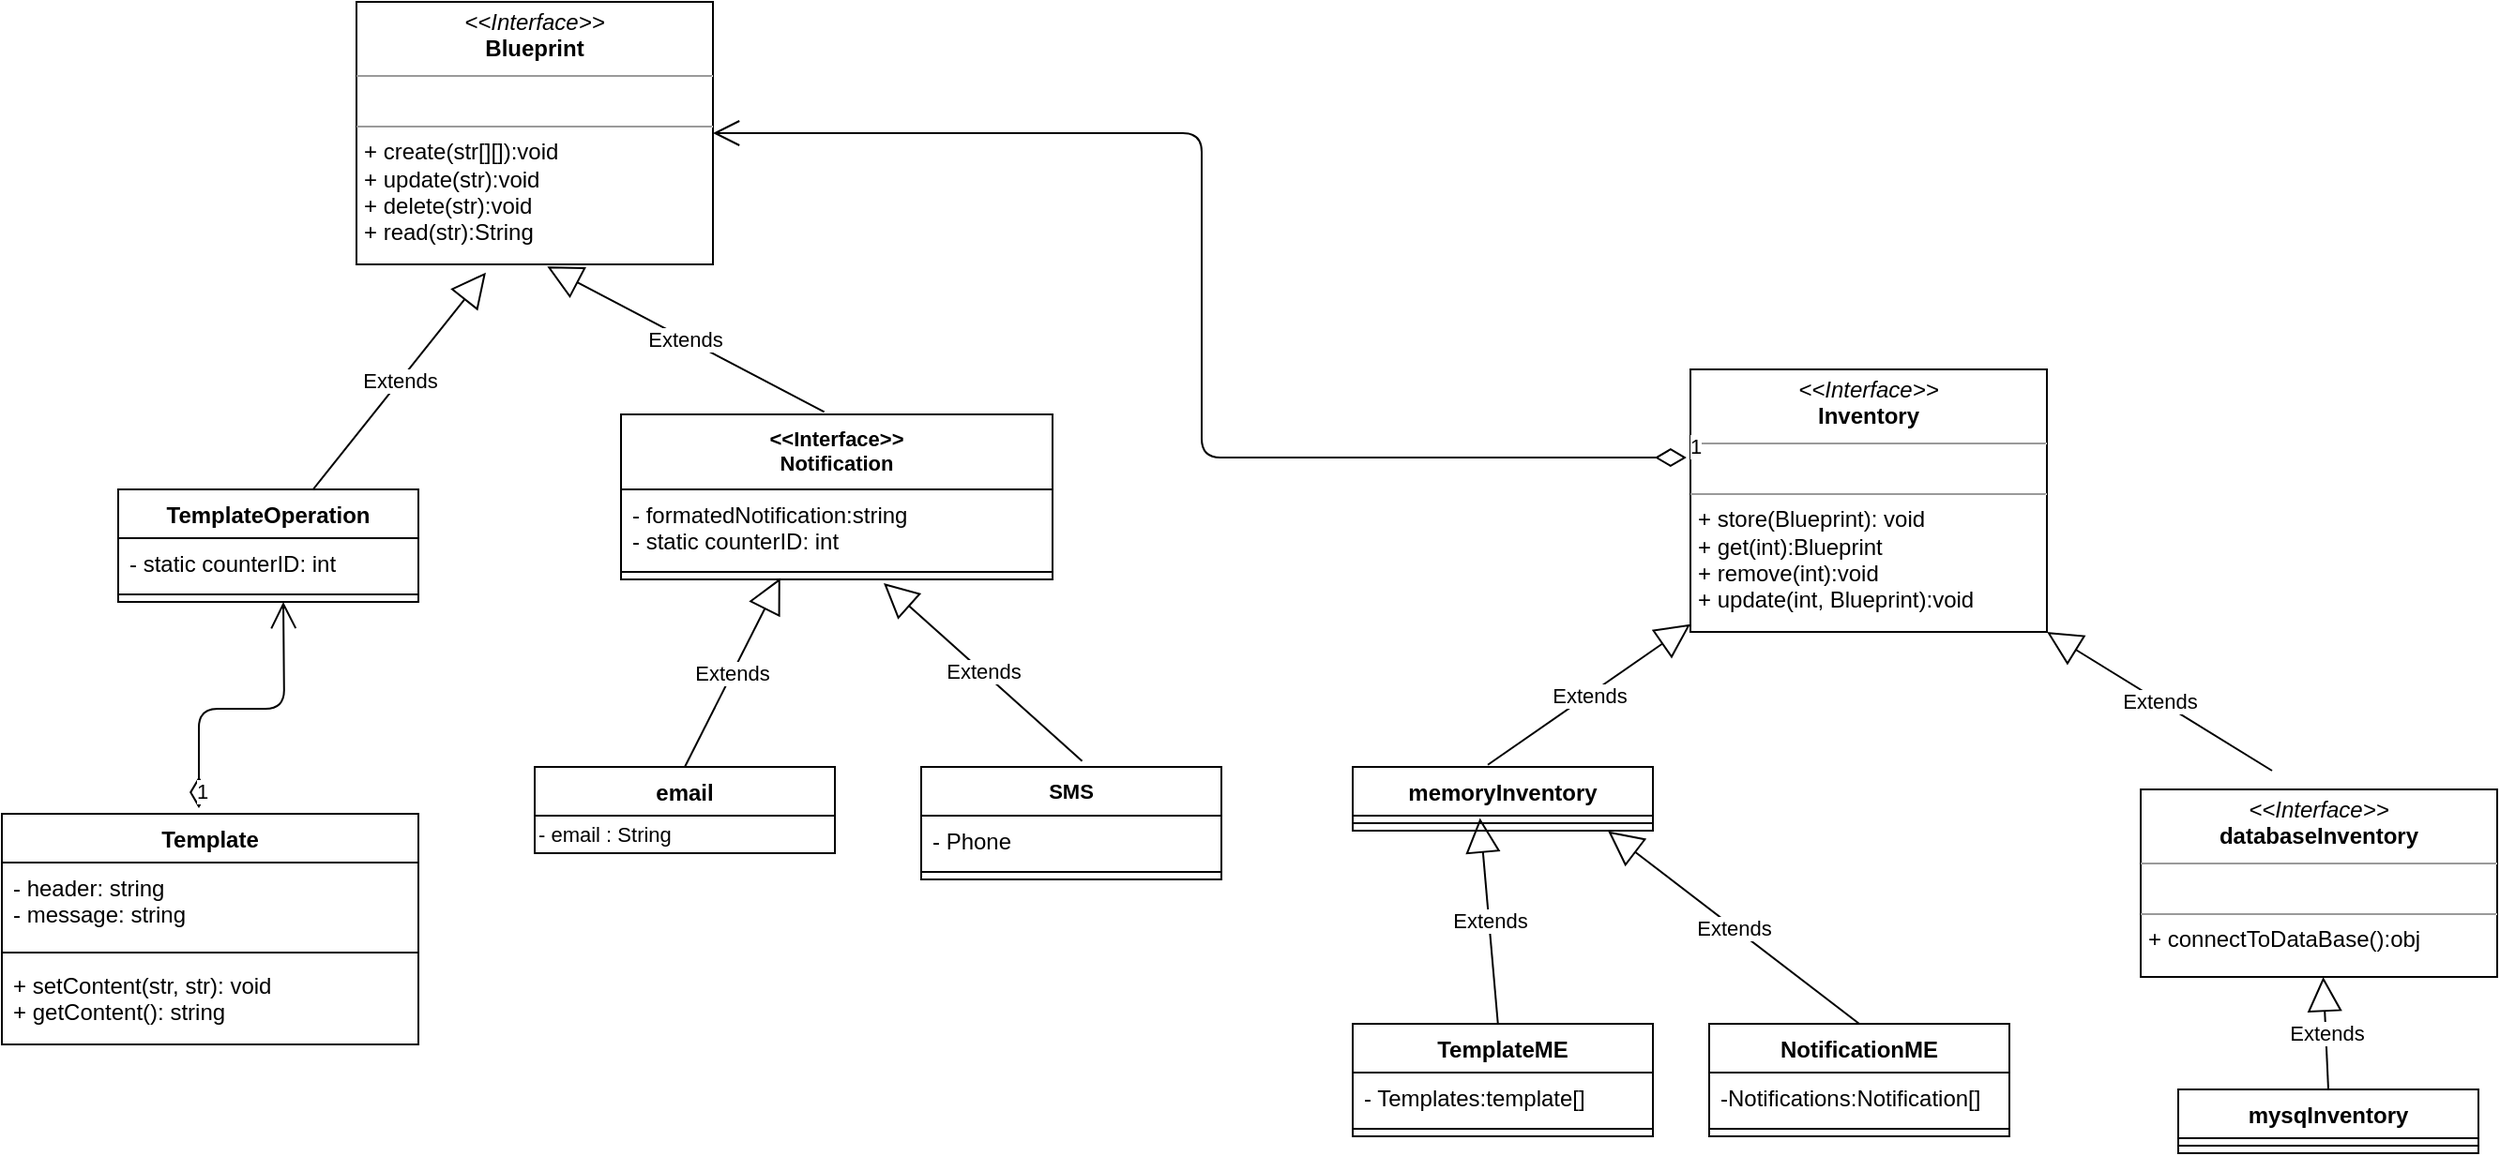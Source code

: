 <mxfile version="13.10.2" type="device"><diagram id="C5RBs43oDa-KdzZeNtuy" name="Page-1"><mxGraphModel dx="1350" dy="1882" grid="1" gridSize="10" guides="1" tooltips="1" connect="1" arrows="1" fold="1" page="1" pageScale="1" pageWidth="827" pageHeight="1169" math="0" shadow="0"><root><mxCell id="WIyWlLk6GJQsqaUBKTNV-0"/><mxCell id="WIyWlLk6GJQsqaUBKTNV-1" parent="WIyWlLk6GJQsqaUBKTNV-0"/><mxCell id="zkfFHV4jXpPFQw0GAbJ--0" value="Template" style="swimlane;fontStyle=1;align=center;verticalAlign=top;childLayout=stackLayout;horizontal=1;startSize=26;horizontalStack=0;resizeParent=1;resizeLast=0;collapsible=1;marginBottom=0;rounded=0;shadow=0;strokeWidth=1;" parent="WIyWlLk6GJQsqaUBKTNV-1" vertex="1"><mxGeometry x="130" y="-347" width="222" height="123" as="geometry"><mxRectangle x="230" y="140" width="160" height="26" as="alternateBounds"/></mxGeometry></mxCell><mxCell id="zkfFHV4jXpPFQw0GAbJ--1" value="- header: string&#10;- message: string&#10;" style="text;align=left;verticalAlign=top;spacingLeft=4;spacingRight=4;overflow=hidden;rotatable=0;points=[[0,0.5],[1,0.5]];portConstraint=eastwest;" parent="zkfFHV4jXpPFQw0GAbJ--0" vertex="1"><mxGeometry y="26" width="222" height="44" as="geometry"/></mxCell><mxCell id="zkfFHV4jXpPFQw0GAbJ--4" value="" style="line;html=1;strokeWidth=1;align=left;verticalAlign=middle;spacingTop=-1;spacingLeft=3;spacingRight=3;rotatable=0;labelPosition=right;points=[];portConstraint=eastwest;" parent="zkfFHV4jXpPFQw0GAbJ--0" vertex="1"><mxGeometry y="70" width="222" height="8" as="geometry"/></mxCell><mxCell id="zkfFHV4jXpPFQw0GAbJ--5" value="+ setContent(str, str): void&#10;+ getContent(): string" style="text;align=left;verticalAlign=top;spacingLeft=4;spacingRight=4;overflow=hidden;rotatable=0;points=[[0,0.5],[1,0.5]];portConstraint=eastwest;" parent="zkfFHV4jXpPFQw0GAbJ--0" vertex="1"><mxGeometry y="78" width="222" height="42" as="geometry"/></mxCell><mxCell id="gpjgFxNBnKatUkNVc3ZW-8" value="&lt;&lt;Interface&gt;&gt;&#10;Notification" style="swimlane;fontStyle=1;align=center;verticalAlign=top;childLayout=stackLayout;horizontal=1;startSize=40;horizontalStack=0;resizeParent=1;resizeParentMax=0;resizeLast=0;collapsible=1;marginBottom=0;fontSize=11;" parent="WIyWlLk6GJQsqaUBKTNV-1" vertex="1"><mxGeometry x="460" y="-560" width="230" height="88" as="geometry"><mxRectangle x="560" y="260" width="100" height="26" as="alternateBounds"/></mxGeometry></mxCell><mxCell id="gpjgFxNBnKatUkNVc3ZW-9" value="- formatedNotification:string&#10;- static counterID: int&#10;" style="text;strokeColor=none;fillColor=none;align=left;verticalAlign=top;spacingLeft=4;spacingRight=4;overflow=hidden;rotatable=0;points=[[0,0.5],[1,0.5]];portConstraint=eastwest;" parent="gpjgFxNBnKatUkNVc3ZW-8" vertex="1"><mxGeometry y="40" width="230" height="40" as="geometry"/></mxCell><mxCell id="gpjgFxNBnKatUkNVc3ZW-10" value="" style="line;strokeWidth=1;fillColor=none;align=left;verticalAlign=middle;spacingTop=-1;spacingLeft=3;spacingRight=3;rotatable=0;labelPosition=right;points=[];portConstraint=eastwest;" parent="gpjgFxNBnKatUkNVc3ZW-8" vertex="1"><mxGeometry y="80" width="230" height="8" as="geometry"/></mxCell><mxCell id="gpjgFxNBnKatUkNVc3ZW-12" value="email" style="swimlane;fontStyle=1;align=center;verticalAlign=top;childLayout=stackLayout;horizontal=1;startSize=26;horizontalStack=0;resizeParent=1;resizeParentMax=0;resizeLast=0;collapsible=1;marginBottom=0;" parent="WIyWlLk6GJQsqaUBKTNV-1" vertex="1"><mxGeometry x="414" y="-372" width="160" height="46" as="geometry"/></mxCell><mxCell id="gpjgFxNBnKatUkNVc3ZW-21" value="- email : String" style="text;html=1;align=left;verticalAlign=middle;resizable=0;points=[];autosize=1;fontSize=11;" parent="gpjgFxNBnKatUkNVc3ZW-12" vertex="1"><mxGeometry y="26" width="160" height="20" as="geometry"/></mxCell><mxCell id="gpjgFxNBnKatUkNVc3ZW-16" value="SMS" style="swimlane;fontStyle=1;align=center;verticalAlign=top;childLayout=stackLayout;horizontal=1;startSize=26;horizontalStack=0;resizeParent=1;resizeParentMax=0;resizeLast=0;collapsible=1;marginBottom=0;fontSize=11;" parent="WIyWlLk6GJQsqaUBKTNV-1" vertex="1"><mxGeometry x="620" y="-372" width="160" height="60" as="geometry"/></mxCell><mxCell id="gpjgFxNBnKatUkNVc3ZW-17" value="- Phone" style="text;strokeColor=none;fillColor=none;align=left;verticalAlign=top;spacingLeft=4;spacingRight=4;overflow=hidden;rotatable=0;points=[[0,0.5],[1,0.5]];portConstraint=eastwest;" parent="gpjgFxNBnKatUkNVc3ZW-16" vertex="1"><mxGeometry y="26" width="160" height="26" as="geometry"/></mxCell><mxCell id="gpjgFxNBnKatUkNVc3ZW-18" value="" style="line;strokeWidth=1;fillColor=none;align=left;verticalAlign=middle;spacingTop=-1;spacingLeft=3;spacingRight=3;rotatable=0;labelPosition=right;points=[];portConstraint=eastwest;" parent="gpjgFxNBnKatUkNVc3ZW-16" vertex="1"><mxGeometry y="52" width="160" height="8" as="geometry"/></mxCell><mxCell id="gpjgFxNBnKatUkNVc3ZW-22" value="Extends" style="endArrow=block;endSize=16;endFill=0;html=1;fontSize=11;exitX=0.5;exitY=0;exitDx=0;exitDy=0;entryX=0.369;entryY=0.912;entryDx=0;entryDy=0;entryPerimeter=0;" parent="WIyWlLk6GJQsqaUBKTNV-1" source="gpjgFxNBnKatUkNVc3ZW-12" target="gpjgFxNBnKatUkNVc3ZW-10" edge="1"><mxGeometry width="160" relative="1" as="geometry"><mxPoint x="580" y="240" as="sourcePoint"/><mxPoint x="575" y="-368.96" as="targetPoint"/></mxGeometry></mxCell><mxCell id="gpjgFxNBnKatUkNVc3ZW-23" value="Extends" style="endArrow=block;endSize=16;endFill=0;html=1;fontSize=11;exitX=0.536;exitY=-0.053;exitDx=0;exitDy=0;exitPerimeter=0;" parent="WIyWlLk6GJQsqaUBKTNV-1" source="gpjgFxNBnKatUkNVc3ZW-16" edge="1"><mxGeometry width="160" relative="1" as="geometry"><mxPoint x="665" y="300" as="sourcePoint"/><mxPoint x="600" y="-470" as="targetPoint"/><Array as="points"/></mxGeometry></mxCell><mxCell id="IWj9S7ZG1tQZ0IlekvHg-32" value="&lt;p style=&quot;margin: 0px ; margin-top: 4px ; text-align: center&quot;&gt;&lt;i&gt;&amp;lt;&amp;lt;Interface&amp;gt;&amp;gt;&lt;/i&gt;&lt;br&gt;&lt;b&gt;Inventory&lt;/b&gt;&lt;/p&gt;&lt;hr size=&quot;1&quot;&gt;&lt;p style=&quot;margin: 0px ; margin-left: 4px&quot;&gt;&lt;br&gt;&lt;/p&gt;&lt;hr size=&quot;1&quot;&gt;&lt;p style=&quot;margin: 0px ; margin-left: 4px&quot;&gt;+ store(Blueprint): void&lt;br style=&quot;padding: 0px ; margin: 0px&quot;&gt;+ get(int):Blueprint&lt;br style=&quot;padding: 0px ; margin: 0px&quot;&gt;+ remove(int):void&lt;br&gt;&lt;/p&gt;&lt;p style=&quot;margin: 0px ; margin-left: 4px&quot;&gt;+ update(int, Blueprint):void&lt;/p&gt;" style="verticalAlign=top;align=left;overflow=fill;fontSize=12;fontFamily=Helvetica;html=1;" vertex="1" parent="WIyWlLk6GJQsqaUBKTNV-1"><mxGeometry x="1030" y="-584" width="190" height="140" as="geometry"/></mxCell><mxCell id="IWj9S7ZG1tQZ0IlekvHg-37" value="memoryInventory" style="swimlane;fontStyle=1;align=center;verticalAlign=top;childLayout=stackLayout;horizontal=1;startSize=26;horizontalStack=0;resizeParent=1;resizeParentMax=0;resizeLast=0;collapsible=1;marginBottom=0;" vertex="1" parent="WIyWlLk6GJQsqaUBKTNV-1"><mxGeometry x="850" y="-372" width="160" height="34" as="geometry"/></mxCell><mxCell id="IWj9S7ZG1tQZ0IlekvHg-39" value="" style="line;strokeWidth=1;fillColor=none;align=left;verticalAlign=middle;spacingTop=-1;spacingLeft=3;spacingRight=3;rotatable=0;labelPosition=right;points=[];portConstraint=eastwest;" vertex="1" parent="IWj9S7ZG1tQZ0IlekvHg-37"><mxGeometry y="26" width="160" height="8" as="geometry"/></mxCell><mxCell id="IWj9S7ZG1tQZ0IlekvHg-45" value="&lt;p style=&quot;margin: 0px ; margin-top: 4px ; text-align: center&quot;&gt;&lt;i&gt;&amp;lt;&amp;lt;Interface&amp;gt;&amp;gt;&lt;/i&gt;&lt;br&gt;&lt;span style=&quot;font-weight: 700&quot;&gt;databaseInventory&lt;/span&gt;&lt;br&gt;&lt;/p&gt;&lt;hr size=&quot;1&quot;&gt;&lt;p style=&quot;margin: 0px ; margin-left: 4px&quot;&gt;&lt;br&gt;&lt;/p&gt;&lt;hr size=&quot;1&quot;&gt;&lt;p style=&quot;margin: 0px ; margin-left: 4px&quot;&gt;+ connectToDataBase():obj&lt;br&gt;&lt;/p&gt;" style="verticalAlign=top;align=left;overflow=fill;fontSize=12;fontFamily=Helvetica;html=1;" vertex="1" parent="WIyWlLk6GJQsqaUBKTNV-1"><mxGeometry x="1270" y="-360" width="190" height="100" as="geometry"/></mxCell><mxCell id="IWj9S7ZG1tQZ0IlekvHg-50" value="mysqInventory" style="swimlane;fontStyle=1;align=center;verticalAlign=top;childLayout=stackLayout;horizontal=1;startSize=26;horizontalStack=0;resizeParent=1;resizeParentMax=0;resizeLast=0;collapsible=1;marginBottom=0;" vertex="1" parent="WIyWlLk6GJQsqaUBKTNV-1"><mxGeometry x="1290" y="-200" width="160" height="34" as="geometry"/></mxCell><mxCell id="IWj9S7ZG1tQZ0IlekvHg-52" value="" style="line;strokeWidth=1;fillColor=none;align=left;verticalAlign=middle;spacingTop=-1;spacingLeft=3;spacingRight=3;rotatable=0;labelPosition=right;points=[];portConstraint=eastwest;" vertex="1" parent="IWj9S7ZG1tQZ0IlekvHg-50"><mxGeometry y="26" width="160" height="8" as="geometry"/></mxCell><mxCell id="IWj9S7ZG1tQZ0IlekvHg-54" value="Extends" style="endArrow=block;endSize=16;endFill=0;html=1;exitX=0.45;exitY=-0.033;exitDx=0;exitDy=0;exitPerimeter=0;" edge="1" parent="WIyWlLk6GJQsqaUBKTNV-1" source="IWj9S7ZG1tQZ0IlekvHg-37" target="IWj9S7ZG1tQZ0IlekvHg-32"><mxGeometry width="160" relative="1" as="geometry"><mxPoint x="750" y="-280" as="sourcePoint"/><mxPoint x="910" y="-280" as="targetPoint"/></mxGeometry></mxCell><mxCell id="IWj9S7ZG1tQZ0IlekvHg-55" value="Extends" style="endArrow=block;endSize=16;endFill=0;html=1;entryX=1;entryY=1;entryDx=0;entryDy=0;" edge="1" parent="WIyWlLk6GJQsqaUBKTNV-1" target="IWj9S7ZG1tQZ0IlekvHg-32"><mxGeometry width="160" relative="1" as="geometry"><mxPoint x="1340" y="-370" as="sourcePoint"/><mxPoint x="1399.04" y="-469.08" as="targetPoint"/></mxGeometry></mxCell><mxCell id="IWj9S7ZG1tQZ0IlekvHg-56" value="Extends" style="endArrow=block;endSize=16;endFill=0;html=1;exitX=0.5;exitY=0;exitDx=0;exitDy=0;" edge="1" parent="WIyWlLk6GJQsqaUBKTNV-1" source="IWj9S7ZG1tQZ0IlekvHg-50" target="IWj9S7ZG1tQZ0IlekvHg-45"><mxGeometry width="160" relative="1" as="geometry"><mxPoint x="1370" y="-210" as="sourcePoint"/><mxPoint x="1499.04" y="-329.08" as="targetPoint"/></mxGeometry></mxCell><mxCell id="IWj9S7ZG1tQZ0IlekvHg-60" value="1" style="endArrow=open;html=1;endSize=12;startArrow=diamondThin;startSize=14;startFill=0;edgeStyle=orthogonalEdgeStyle;align=left;verticalAlign=bottom;exitX=0.473;exitY=-0.024;exitDx=0;exitDy=0;exitPerimeter=0;" edge="1" parent="WIyWlLk6GJQsqaUBKTNV-1" source="zkfFHV4jXpPFQw0GAbJ--0"><mxGeometry x="-1" y="3" relative="1" as="geometry"><mxPoint x="190" y="-390" as="sourcePoint"/><mxPoint x="280" y="-460" as="targetPoint"/></mxGeometry></mxCell><mxCell id="IWj9S7ZG1tQZ0IlekvHg-62" value="TemplateME" style="swimlane;fontStyle=1;align=center;verticalAlign=top;childLayout=stackLayout;horizontal=1;startSize=26;horizontalStack=0;resizeParent=1;resizeParentMax=0;resizeLast=0;collapsible=1;marginBottom=0;" vertex="1" parent="WIyWlLk6GJQsqaUBKTNV-1"><mxGeometry x="850" y="-235" width="160" height="60" as="geometry"/></mxCell><mxCell id="IWj9S7ZG1tQZ0IlekvHg-63" value="- Templates:template[]" style="text;strokeColor=none;fillColor=none;align=left;verticalAlign=top;spacingLeft=4;spacingRight=4;overflow=hidden;rotatable=0;points=[[0,0.5],[1,0.5]];portConstraint=eastwest;" vertex="1" parent="IWj9S7ZG1tQZ0IlekvHg-62"><mxGeometry y="26" width="160" height="26" as="geometry"/></mxCell><mxCell id="IWj9S7ZG1tQZ0IlekvHg-64" value="" style="line;strokeWidth=1;fillColor=none;align=left;verticalAlign=middle;spacingTop=-1;spacingLeft=3;spacingRight=3;rotatable=0;labelPosition=right;points=[];portConstraint=eastwest;" vertex="1" parent="IWj9S7ZG1tQZ0IlekvHg-62"><mxGeometry y="52" width="160" height="8" as="geometry"/></mxCell><mxCell id="IWj9S7ZG1tQZ0IlekvHg-66" value="NotificationME" style="swimlane;fontStyle=1;align=center;verticalAlign=top;childLayout=stackLayout;horizontal=1;startSize=26;horizontalStack=0;resizeParent=1;resizeParentMax=0;resizeLast=0;collapsible=1;marginBottom=0;" vertex="1" parent="WIyWlLk6GJQsqaUBKTNV-1"><mxGeometry x="1040" y="-235" width="160" height="60" as="geometry"/></mxCell><mxCell id="IWj9S7ZG1tQZ0IlekvHg-67" value="-Notifications:Notification[]" style="text;strokeColor=none;fillColor=none;align=left;verticalAlign=top;spacingLeft=4;spacingRight=4;overflow=hidden;rotatable=0;points=[[0,0.5],[1,0.5]];portConstraint=eastwest;" vertex="1" parent="IWj9S7ZG1tQZ0IlekvHg-66"><mxGeometry y="26" width="160" height="26" as="geometry"/></mxCell><mxCell id="IWj9S7ZG1tQZ0IlekvHg-68" value="" style="line;strokeWidth=1;fillColor=none;align=left;verticalAlign=middle;spacingTop=-1;spacingLeft=3;spacingRight=3;rotatable=0;labelPosition=right;points=[];portConstraint=eastwest;" vertex="1" parent="IWj9S7ZG1tQZ0IlekvHg-66"><mxGeometry y="52" width="160" height="8" as="geometry"/></mxCell><mxCell id="IWj9S7ZG1tQZ0IlekvHg-70" value="Extends" style="endArrow=block;endSize=16;endFill=0;html=1;entryX=0.424;entryY=0.162;entryDx=0;entryDy=0;entryPerimeter=0;" edge="1" parent="WIyWlLk6GJQsqaUBKTNV-1" source="IWj9S7ZG1tQZ0IlekvHg-62" target="IWj9S7ZG1tQZ0IlekvHg-39"><mxGeometry width="160" relative="1" as="geometry"><mxPoint x="960" y="-280" as="sourcePoint"/><mxPoint x="1070.05" y="-362.878" as="targetPoint"/></mxGeometry></mxCell><mxCell id="IWj9S7ZG1tQZ0IlekvHg-71" value="Extends" style="endArrow=block;endSize=16;endFill=0;html=1;exitX=0.5;exitY=0;exitDx=0;exitDy=0;entryX=0.851;entryY=1.044;entryDx=0;entryDy=0;entryPerimeter=0;" edge="1" parent="WIyWlLk6GJQsqaUBKTNV-1" source="IWj9S7ZG1tQZ0IlekvHg-66" target="IWj9S7ZG1tQZ0IlekvHg-39"><mxGeometry width="160" relative="1" as="geometry"><mxPoint x="1060" y="-290" as="sourcePoint"/><mxPoint x="1170.05" y="-372.878" as="targetPoint"/></mxGeometry></mxCell><mxCell id="IWj9S7ZG1tQZ0IlekvHg-85" value="&lt;p style=&quot;margin: 0px ; margin-top: 4px ; text-align: center&quot;&gt;&lt;i&gt;&amp;lt;&amp;lt;Interface&amp;gt;&amp;gt;&lt;/i&gt;&lt;br&gt;&lt;b&gt;Blueprint&lt;/b&gt;&lt;/p&gt;&lt;hr size=&quot;1&quot;&gt;&lt;p style=&quot;margin: 0px ; margin-left: 4px&quot;&gt;&lt;br&gt;&lt;/p&gt;&lt;hr size=&quot;1&quot;&gt;&lt;p style=&quot;margin: 0px ; margin-left: 4px&quot;&gt;+ create(str[][]):void&lt;br style=&quot;padding: 0px ; margin: 0px&quot;&gt;+ update(str):void&lt;br style=&quot;padding: 0px ; margin: 0px&quot;&gt;+ delete(str):void&lt;br style=&quot;padding: 0px ; margin: 0px&quot;&gt;+ read(str):String&lt;/p&gt;&lt;div style=&quot;padding: 0px ; margin: 0px&quot;&gt;&lt;br style=&quot;padding: 0px ; margin: 0px&quot;&gt;&lt;/div&gt;" style="verticalAlign=top;align=left;overflow=fill;fontSize=12;fontFamily=Helvetica;html=1;" vertex="1" parent="WIyWlLk6GJQsqaUBKTNV-1"><mxGeometry x="319" y="-780" width="190" height="140" as="geometry"/></mxCell><mxCell id="IWj9S7ZG1tQZ0IlekvHg-87" value="Extends" style="endArrow=block;endSize=16;endFill=0;html=1;entryX=0.363;entryY=1.031;entryDx=0;entryDy=0;entryPerimeter=0;" edge="1" parent="WIyWlLk6GJQsqaUBKTNV-1" source="IWj9S7ZG1tQZ0IlekvHg-89" target="IWj9S7ZG1tQZ0IlekvHg-85"><mxGeometry width="160" relative="1" as="geometry"><mxPoint x="270" y="-530" as="sourcePoint"/><mxPoint x="760" y="-480" as="targetPoint"/><Array as="points"/></mxGeometry></mxCell><mxCell id="IWj9S7ZG1tQZ0IlekvHg-88" value="Extends" style="endArrow=block;endSize=16;endFill=0;html=1;exitX=0.471;exitY=-0.015;exitDx=0;exitDy=0;entryX=0.535;entryY=1.008;entryDx=0;entryDy=0;entryPerimeter=0;exitPerimeter=0;" edge="1" parent="WIyWlLk6GJQsqaUBKTNV-1" source="gpjgFxNBnKatUkNVc3ZW-8" target="IWj9S7ZG1tQZ0IlekvHg-85"><mxGeometry width="160" relative="1" as="geometry"><mxPoint x="550" y="-610" as="sourcePoint"/><mxPoint x="663.97" y="-815.66" as="targetPoint"/></mxGeometry></mxCell><mxCell id="IWj9S7ZG1tQZ0IlekvHg-89" value="TemplateOperation" style="swimlane;fontStyle=1;align=center;verticalAlign=top;childLayout=stackLayout;horizontal=1;startSize=26;horizontalStack=0;resizeParent=1;resizeParentMax=0;resizeLast=0;collapsible=1;marginBottom=0;" vertex="1" parent="WIyWlLk6GJQsqaUBKTNV-1"><mxGeometry x="192" y="-520" width="160" height="60" as="geometry"/></mxCell><mxCell id="IWj9S7ZG1tQZ0IlekvHg-90" value="- static counterID: int&#10;" style="text;strokeColor=none;fillColor=none;align=left;verticalAlign=top;spacingLeft=4;spacingRight=4;overflow=hidden;rotatable=0;points=[[0,0.5],[1,0.5]];portConstraint=eastwest;" vertex="1" parent="IWj9S7ZG1tQZ0IlekvHg-89"><mxGeometry y="26" width="160" height="26" as="geometry"/></mxCell><mxCell id="IWj9S7ZG1tQZ0IlekvHg-91" value="" style="line;strokeWidth=1;fillColor=none;align=left;verticalAlign=middle;spacingTop=-1;spacingLeft=3;spacingRight=3;rotatable=0;labelPosition=right;points=[];portConstraint=eastwest;" vertex="1" parent="IWj9S7ZG1tQZ0IlekvHg-89"><mxGeometry y="52" width="160" height="8" as="geometry"/></mxCell><mxCell id="IWj9S7ZG1tQZ0IlekvHg-93" value="1" style="endArrow=open;html=1;endSize=12;startArrow=diamondThin;startSize=14;startFill=0;edgeStyle=orthogonalEdgeStyle;align=left;verticalAlign=bottom;exitX=-0.011;exitY=0.336;exitDx=0;exitDy=0;exitPerimeter=0;entryX=1;entryY=0.5;entryDx=0;entryDy=0;" edge="1" parent="WIyWlLk6GJQsqaUBKTNV-1" source="IWj9S7ZG1tQZ0IlekvHg-32" target="IWj9S7ZG1tQZ0IlekvHg-85"><mxGeometry x="-1" y="3" relative="1" as="geometry"><mxPoint x="640" y="-460" as="sourcePoint"/><mxPoint x="800" y="-460" as="targetPoint"/></mxGeometry></mxCell></root></mxGraphModel></diagram></mxfile>